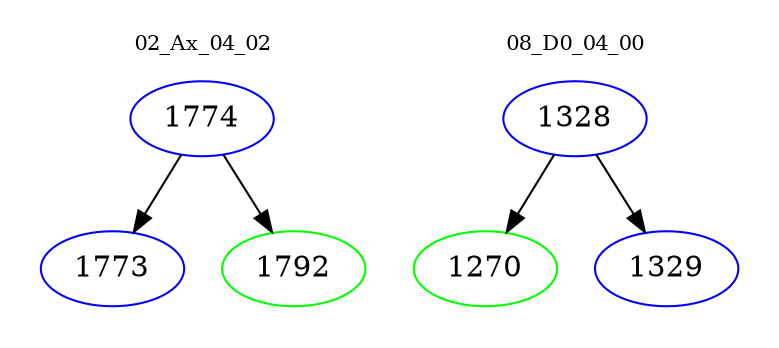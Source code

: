 digraph{
subgraph cluster_0 {
color = white
label = "02_Ax_04_02";
fontsize=10;
T0_1774 [label="1774", color="blue"]
T0_1774 -> T0_1773 [color="black"]
T0_1773 [label="1773", color="blue"]
T0_1774 -> T0_1792 [color="black"]
T0_1792 [label="1792", color="green"]
}
subgraph cluster_1 {
color = white
label = "08_D0_04_00";
fontsize=10;
T1_1328 [label="1328", color="blue"]
T1_1328 -> T1_1270 [color="black"]
T1_1270 [label="1270", color="green"]
T1_1328 -> T1_1329 [color="black"]
T1_1329 [label="1329", color="blue"]
}
}
